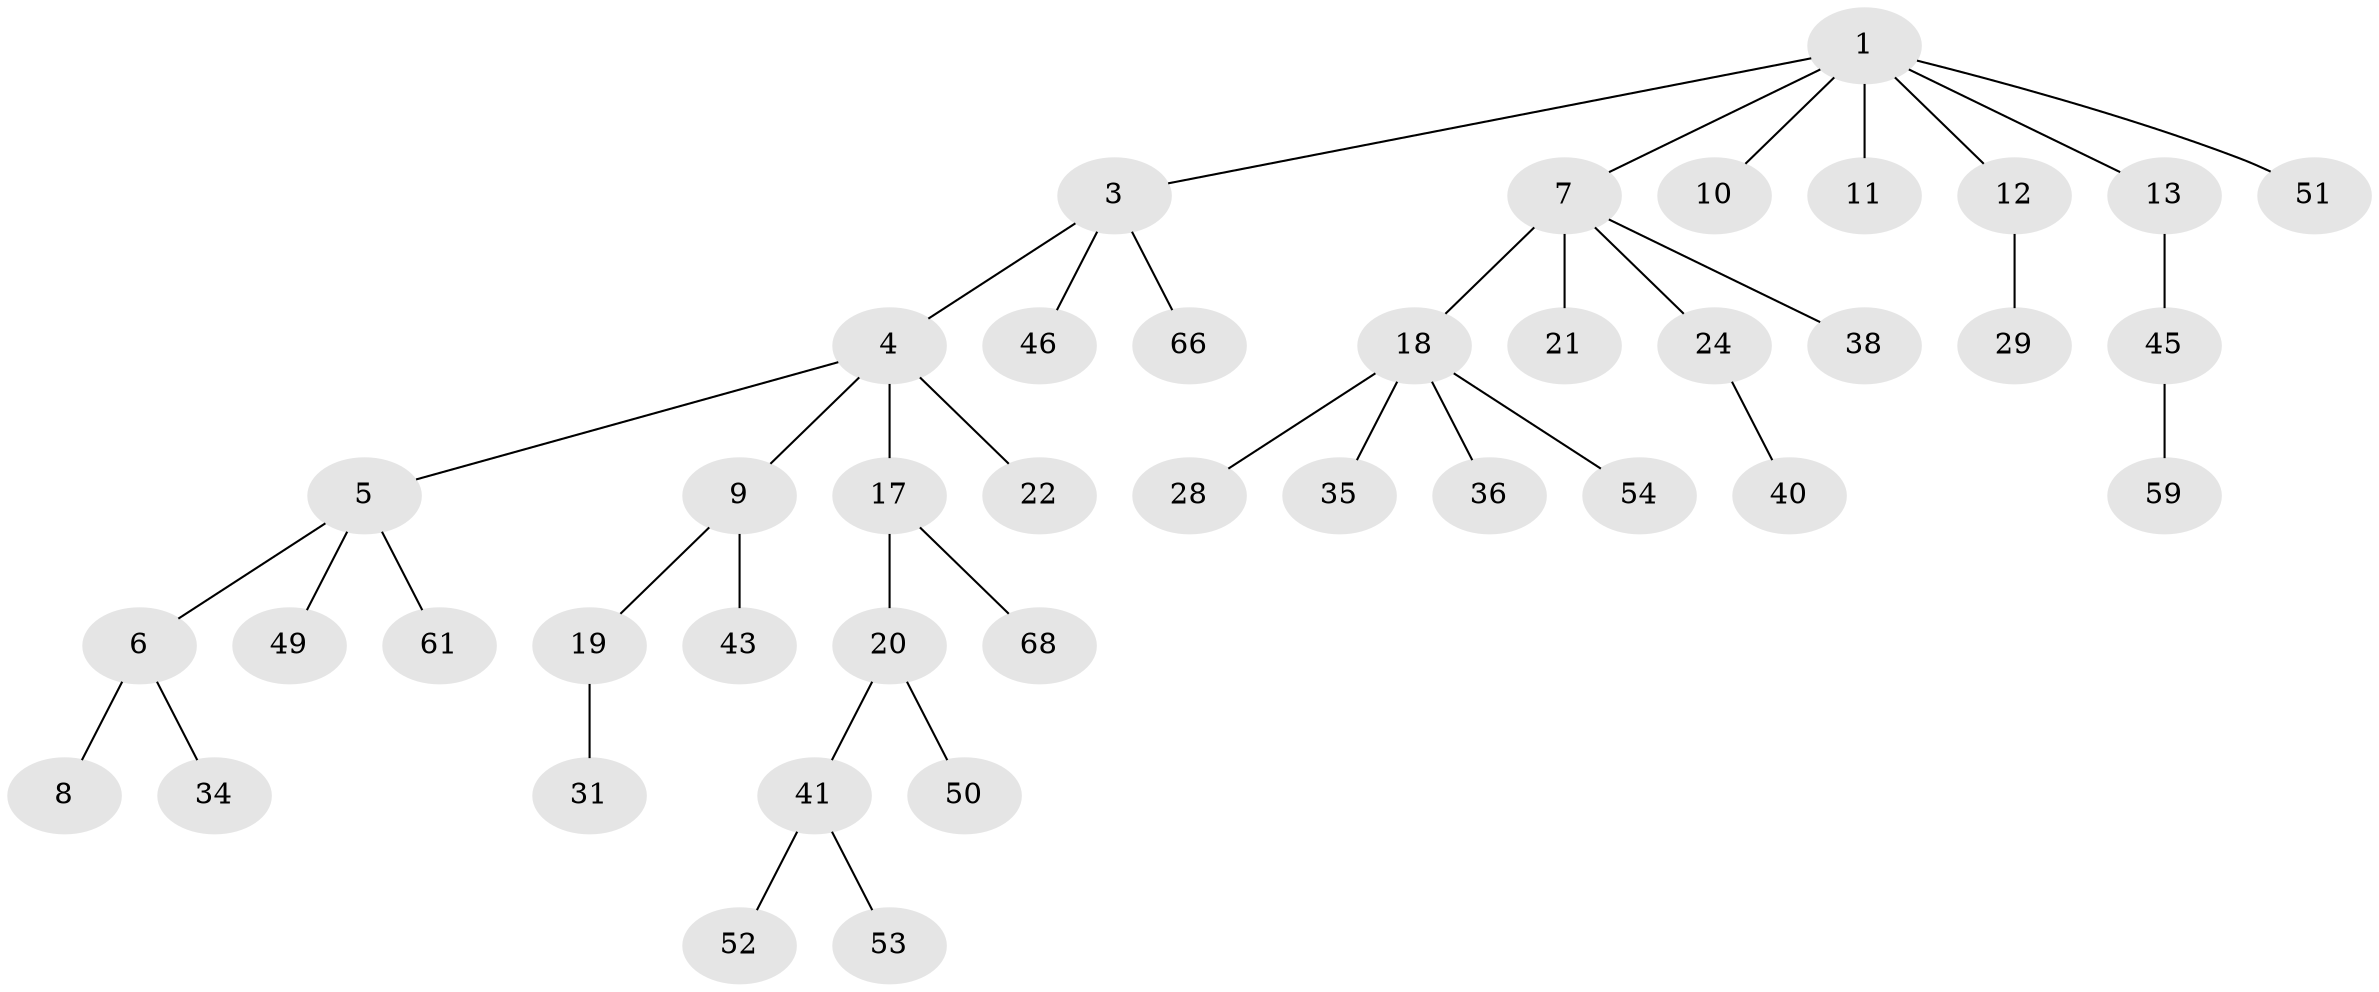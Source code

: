 // original degree distribution, {5: 0.04411764705882353, 4: 0.058823529411764705, 6: 0.029411764705882353, 2: 0.3235294117647059, 1: 0.47058823529411764, 3: 0.07352941176470588}
// Generated by graph-tools (version 1.1) at 2025/11/02/27/25 16:11:28]
// undirected, 41 vertices, 40 edges
graph export_dot {
graph [start="1"]
  node [color=gray90,style=filled];
  1 [super="+2"];
  3 [super="+25"];
  4 [super="+48"];
  5 [super="+27"];
  6 [super="+33"];
  7 [super="+15"];
  8;
  9 [super="+16"];
  10;
  11 [super="+44"];
  12;
  13 [super="+14"];
  17 [super="+23"];
  18 [super="+65"];
  19 [super="+30"];
  20 [super="+37"];
  21 [super="+26"];
  22 [super="+39"];
  24 [super="+42"];
  28 [super="+60"];
  29 [super="+64"];
  31 [super="+32"];
  34;
  35 [super="+58"];
  36;
  38 [super="+62"];
  40;
  41 [super="+47"];
  43;
  45 [super="+57"];
  46 [super="+55"];
  49;
  50;
  51;
  52;
  53;
  54 [super="+56"];
  59 [super="+67"];
  61 [super="+63"];
  66;
  68;
  1 -- 3;
  1 -- 11;
  1 -- 13;
  1 -- 51;
  1 -- 10;
  1 -- 12;
  1 -- 7;
  3 -- 4;
  3 -- 66;
  3 -- 46;
  4 -- 5;
  4 -- 9;
  4 -- 17;
  4 -- 22;
  5 -- 6;
  5 -- 49;
  5 -- 61;
  6 -- 8;
  6 -- 34;
  7 -- 18;
  7 -- 21;
  7 -- 38;
  7 -- 24;
  9 -- 43;
  9 -- 19;
  12 -- 29;
  13 -- 45;
  17 -- 20;
  17 -- 68;
  18 -- 28;
  18 -- 35;
  18 -- 36;
  18 -- 54;
  19 -- 31;
  20 -- 41;
  20 -- 50;
  24 -- 40;
  41 -- 53;
  41 -- 52;
  45 -- 59;
}
